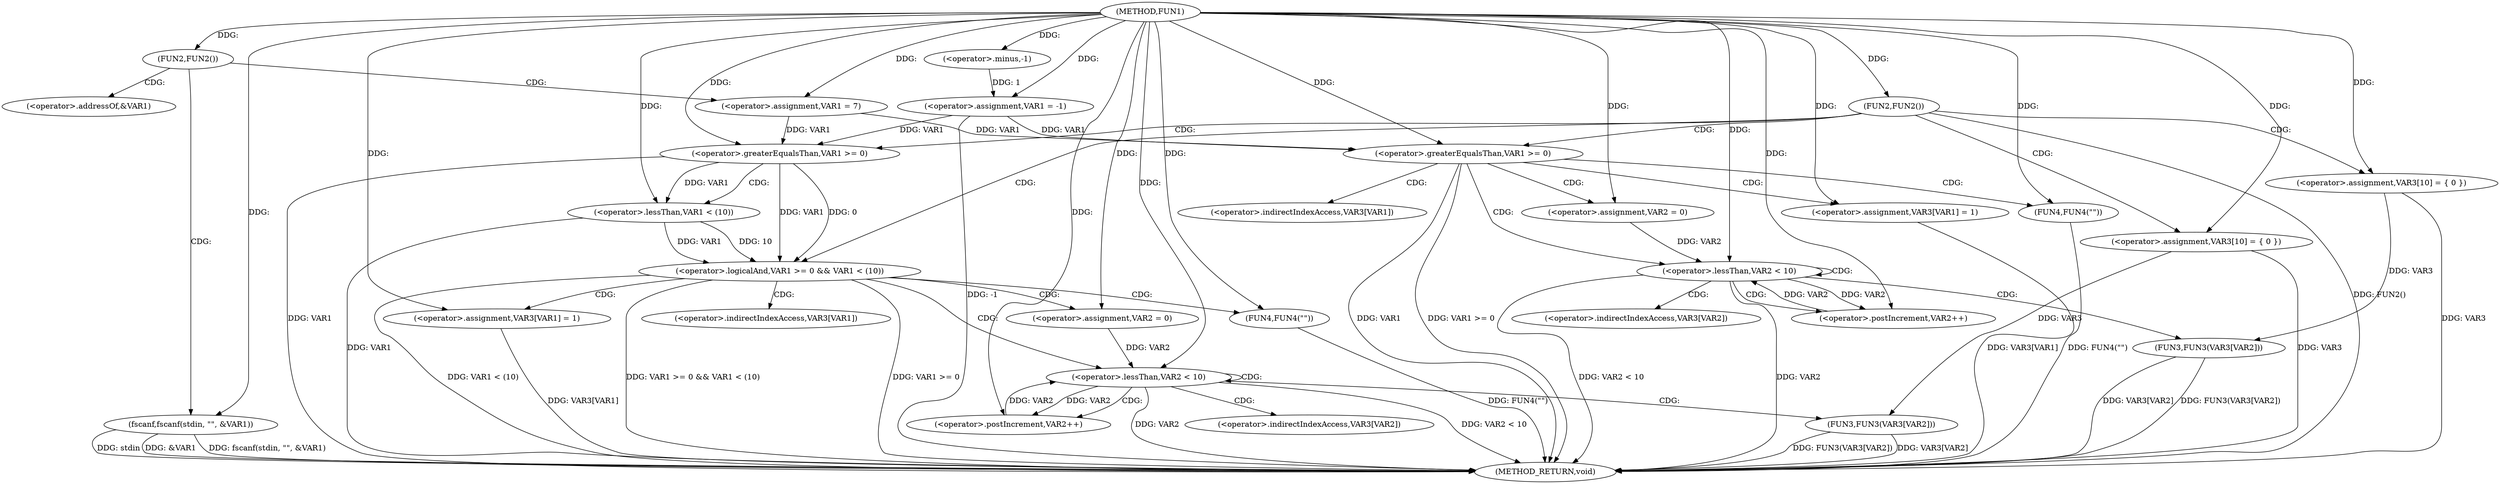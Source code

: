 digraph FUN1 {  
"1000100" [label = "(METHOD,FUN1)" ]
"1000195" [label = "(METHOD_RETURN,void)" ]
"1000103" [label = "(<operator>.assignment,VAR1 = -1)" ]
"1000105" [label = "(<operator>.minus,-1)" ]
"1000108" [label = "(FUN2,FUN2())" ]
"1000110" [label = "(fscanf,fscanf(stdin, \"\", &VAR1))" ]
"1000117" [label = "(<operator>.assignment,VAR1 = 7)" ]
"1000121" [label = "(FUN2,FUN2())" ]
"1000126" [label = "(<operator>.assignment,VAR3[10] = { 0 })" ]
"1000129" [label = "(<operator>.greaterEqualsThan,VAR1 >= 0)" ]
"1000133" [label = "(<operator>.assignment,VAR3[VAR1] = 1)" ]
"1000139" [label = "(<operator>.assignment,VAR2 = 0)" ]
"1000142" [label = "(<operator>.lessThan,VAR2 < 10)" ]
"1000145" [label = "(<operator>.postIncrement,VAR2++)" ]
"1000148" [label = "(FUN3,FUN3(VAR3[VAR2]))" ]
"1000154" [label = "(FUN4,FUN4(\"\"))" ]
"1000161" [label = "(<operator>.assignment,VAR3[10] = { 0 })" ]
"1000164" [label = "(<operator>.logicalAnd,VAR1 >= 0 && VAR1 < (10))" ]
"1000165" [label = "(<operator>.greaterEqualsThan,VAR1 >= 0)" ]
"1000168" [label = "(<operator>.lessThan,VAR1 < (10))" ]
"1000172" [label = "(<operator>.assignment,VAR3[VAR1] = 1)" ]
"1000178" [label = "(<operator>.assignment,VAR2 = 0)" ]
"1000181" [label = "(<operator>.lessThan,VAR2 < 10)" ]
"1000184" [label = "(<operator>.postIncrement,VAR2++)" ]
"1000187" [label = "(FUN3,FUN3(VAR3[VAR2]))" ]
"1000193" [label = "(FUN4,FUN4(\"\"))" ]
"1000113" [label = "(<operator>.addressOf,&VAR1)" ]
"1000134" [label = "(<operator>.indirectIndexAccess,VAR3[VAR1])" ]
"1000149" [label = "(<operator>.indirectIndexAccess,VAR3[VAR2])" ]
"1000173" [label = "(<operator>.indirectIndexAccess,VAR3[VAR1])" ]
"1000188" [label = "(<operator>.indirectIndexAccess,VAR3[VAR2])" ]
  "1000168" -> "1000195"  [ label = "DDG: VAR1"] 
  "1000103" -> "1000195"  [ label = "DDG: -1"] 
  "1000181" -> "1000195"  [ label = "DDG: VAR2 < 10"] 
  "1000121" -> "1000195"  [ label = "DDG: FUN2()"] 
  "1000126" -> "1000195"  [ label = "DDG: VAR3"] 
  "1000154" -> "1000195"  [ label = "DDG: FUN4(\"\")"] 
  "1000161" -> "1000195"  [ label = "DDG: VAR3"] 
  "1000164" -> "1000195"  [ label = "DDG: VAR1 >= 0"] 
  "1000181" -> "1000195"  [ label = "DDG: VAR2"] 
  "1000187" -> "1000195"  [ label = "DDG: VAR3[VAR2]"] 
  "1000164" -> "1000195"  [ label = "DDG: VAR1 < (10)"] 
  "1000129" -> "1000195"  [ label = "DDG: VAR1"] 
  "1000164" -> "1000195"  [ label = "DDG: VAR1 >= 0 && VAR1 < (10)"] 
  "1000187" -> "1000195"  [ label = "DDG: FUN3(VAR3[VAR2])"] 
  "1000142" -> "1000195"  [ label = "DDG: VAR2 < 10"] 
  "1000165" -> "1000195"  [ label = "DDG: VAR1"] 
  "1000129" -> "1000195"  [ label = "DDG: VAR1 >= 0"] 
  "1000133" -> "1000195"  [ label = "DDG: VAR3[VAR1]"] 
  "1000148" -> "1000195"  [ label = "DDG: VAR3[VAR2]"] 
  "1000148" -> "1000195"  [ label = "DDG: FUN3(VAR3[VAR2])"] 
  "1000193" -> "1000195"  [ label = "DDG: FUN4(\"\")"] 
  "1000110" -> "1000195"  [ label = "DDG: &VAR1"] 
  "1000110" -> "1000195"  [ label = "DDG: fscanf(stdin, \"\", &VAR1)"] 
  "1000172" -> "1000195"  [ label = "DDG: VAR3[VAR1]"] 
  "1000142" -> "1000195"  [ label = "DDG: VAR2"] 
  "1000110" -> "1000195"  [ label = "DDG: stdin"] 
  "1000105" -> "1000103"  [ label = "DDG: 1"] 
  "1000100" -> "1000103"  [ label = "DDG: "] 
  "1000100" -> "1000105"  [ label = "DDG: "] 
  "1000100" -> "1000108"  [ label = "DDG: "] 
  "1000100" -> "1000110"  [ label = "DDG: "] 
  "1000100" -> "1000117"  [ label = "DDG: "] 
  "1000100" -> "1000121"  [ label = "DDG: "] 
  "1000100" -> "1000126"  [ label = "DDG: "] 
  "1000103" -> "1000129"  [ label = "DDG: VAR1"] 
  "1000117" -> "1000129"  [ label = "DDG: VAR1"] 
  "1000100" -> "1000129"  [ label = "DDG: "] 
  "1000100" -> "1000133"  [ label = "DDG: "] 
  "1000100" -> "1000139"  [ label = "DDG: "] 
  "1000139" -> "1000142"  [ label = "DDG: VAR2"] 
  "1000145" -> "1000142"  [ label = "DDG: VAR2"] 
  "1000100" -> "1000142"  [ label = "DDG: "] 
  "1000142" -> "1000145"  [ label = "DDG: VAR2"] 
  "1000100" -> "1000145"  [ label = "DDG: "] 
  "1000126" -> "1000148"  [ label = "DDG: VAR3"] 
  "1000100" -> "1000154"  [ label = "DDG: "] 
  "1000100" -> "1000161"  [ label = "DDG: "] 
  "1000165" -> "1000164"  [ label = "DDG: VAR1"] 
  "1000165" -> "1000164"  [ label = "DDG: 0"] 
  "1000103" -> "1000165"  [ label = "DDG: VAR1"] 
  "1000117" -> "1000165"  [ label = "DDG: VAR1"] 
  "1000100" -> "1000165"  [ label = "DDG: "] 
  "1000168" -> "1000164"  [ label = "DDG: VAR1"] 
  "1000168" -> "1000164"  [ label = "DDG: 10"] 
  "1000165" -> "1000168"  [ label = "DDG: VAR1"] 
  "1000100" -> "1000168"  [ label = "DDG: "] 
  "1000100" -> "1000172"  [ label = "DDG: "] 
  "1000100" -> "1000178"  [ label = "DDG: "] 
  "1000184" -> "1000181"  [ label = "DDG: VAR2"] 
  "1000178" -> "1000181"  [ label = "DDG: VAR2"] 
  "1000100" -> "1000181"  [ label = "DDG: "] 
  "1000181" -> "1000184"  [ label = "DDG: VAR2"] 
  "1000100" -> "1000184"  [ label = "DDG: "] 
  "1000161" -> "1000187"  [ label = "DDG: VAR3"] 
  "1000100" -> "1000193"  [ label = "DDG: "] 
  "1000108" -> "1000110"  [ label = "CDG: "] 
  "1000108" -> "1000117"  [ label = "CDG: "] 
  "1000108" -> "1000113"  [ label = "CDG: "] 
  "1000121" -> "1000164"  [ label = "CDG: "] 
  "1000121" -> "1000161"  [ label = "CDG: "] 
  "1000121" -> "1000165"  [ label = "CDG: "] 
  "1000121" -> "1000126"  [ label = "CDG: "] 
  "1000121" -> "1000129"  [ label = "CDG: "] 
  "1000129" -> "1000142"  [ label = "CDG: "] 
  "1000129" -> "1000139"  [ label = "CDG: "] 
  "1000129" -> "1000133"  [ label = "CDG: "] 
  "1000129" -> "1000154"  [ label = "CDG: "] 
  "1000129" -> "1000134"  [ label = "CDG: "] 
  "1000142" -> "1000142"  [ label = "CDG: "] 
  "1000142" -> "1000148"  [ label = "CDG: "] 
  "1000142" -> "1000149"  [ label = "CDG: "] 
  "1000142" -> "1000145"  [ label = "CDG: "] 
  "1000164" -> "1000172"  [ label = "CDG: "] 
  "1000164" -> "1000178"  [ label = "CDG: "] 
  "1000164" -> "1000173"  [ label = "CDG: "] 
  "1000164" -> "1000193"  [ label = "CDG: "] 
  "1000164" -> "1000181"  [ label = "CDG: "] 
  "1000165" -> "1000168"  [ label = "CDG: "] 
  "1000181" -> "1000188"  [ label = "CDG: "] 
  "1000181" -> "1000184"  [ label = "CDG: "] 
  "1000181" -> "1000187"  [ label = "CDG: "] 
  "1000181" -> "1000181"  [ label = "CDG: "] 
}
